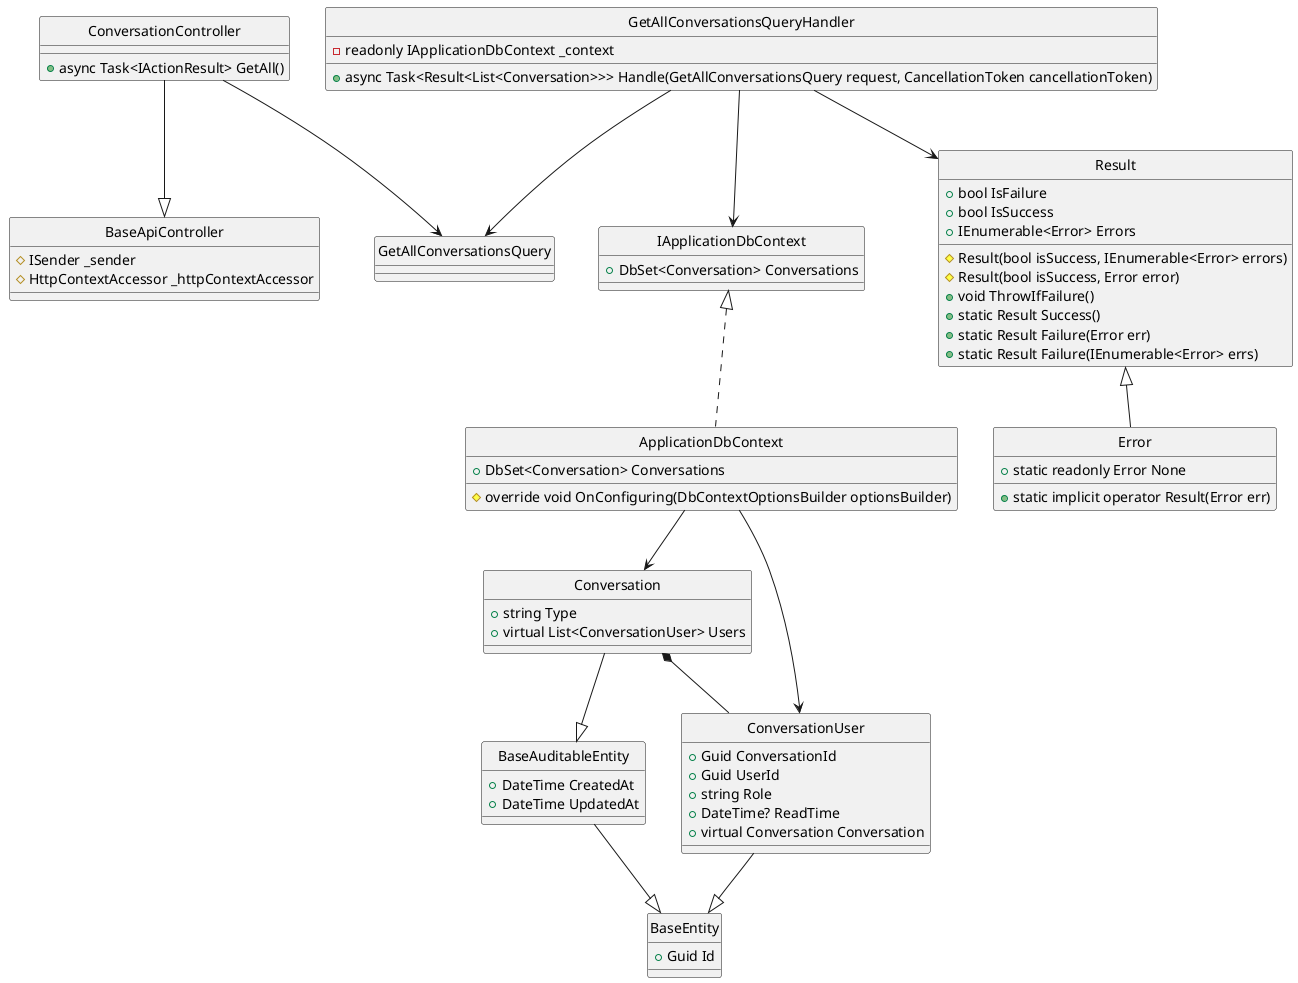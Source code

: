 @startuml 
hide circle

class BaseApiController {
    #ISender _sender
    #HttpContextAccessor _httpContextAccessor
}

class ConversationController {
    +async Task<IActionResult> GetAll()
}

class GetAllConversationsQuery {}

class GetAllConversationsQueryHandler {
    -readonly IApplicationDbContext _context
    +async Task<Result<List<Conversation>>> Handle(GetAllConversationsQuery request, CancellationToken cancellationToken)
}

class IApplicationDbContext {
    +DbSet<Conversation> Conversations
}

class ApplicationDbContext {
    +DbSet<Conversation> Conversations
    #override void OnConfiguring(DbContextOptionsBuilder optionsBuilder)
}

class Result {
    +bool IsFailure
    +bool IsSuccess
    +IEnumerable<Error> Errors
    #Result(bool isSuccess, IEnumerable<Error> errors)
    #Result(bool isSuccess, Error error)
    +void ThrowIfFailure()
    +static Result Success()
    +static Result Failure(Error err)
    +static Result Failure(IEnumerable<Error> errs)
}

class Error {
    +static readonly Error None
    +static implicit operator Result(Error err)
}

class BaseEntity {
    +Guid Id
}

class BaseAuditableEntity{
    +DateTime CreatedAt
    +DateTime UpdatedAt
}

class Conversation {
    +string Type
    +virtual List<ConversationUser> Users
}

class ConversationUser {
    +Guid ConversationId
    +Guid UserId
    +string Role 
    +DateTime? ReadTime
    +virtual Conversation Conversation
}

ConversationController --|> BaseApiController
ConversationController --> GetAllConversationsQuery
GetAllConversationsQueryHandler --> GetAllConversationsQuery
GetAllConversationsQueryHandler --> Result
GetAllConversationsQueryHandler --> IApplicationDbContext
IApplicationDbContext <|.. ApplicationDbContext
Result <|-- Error
ApplicationDbContext --> ConversationUser
ApplicationDbContext --> Conversation
ConversationUser --|> BaseEntity
Conversation --|> BaseAuditableEntity
Conversation *-- ConversationUser
BaseAuditableEntity --|>BaseEntity
@enduml